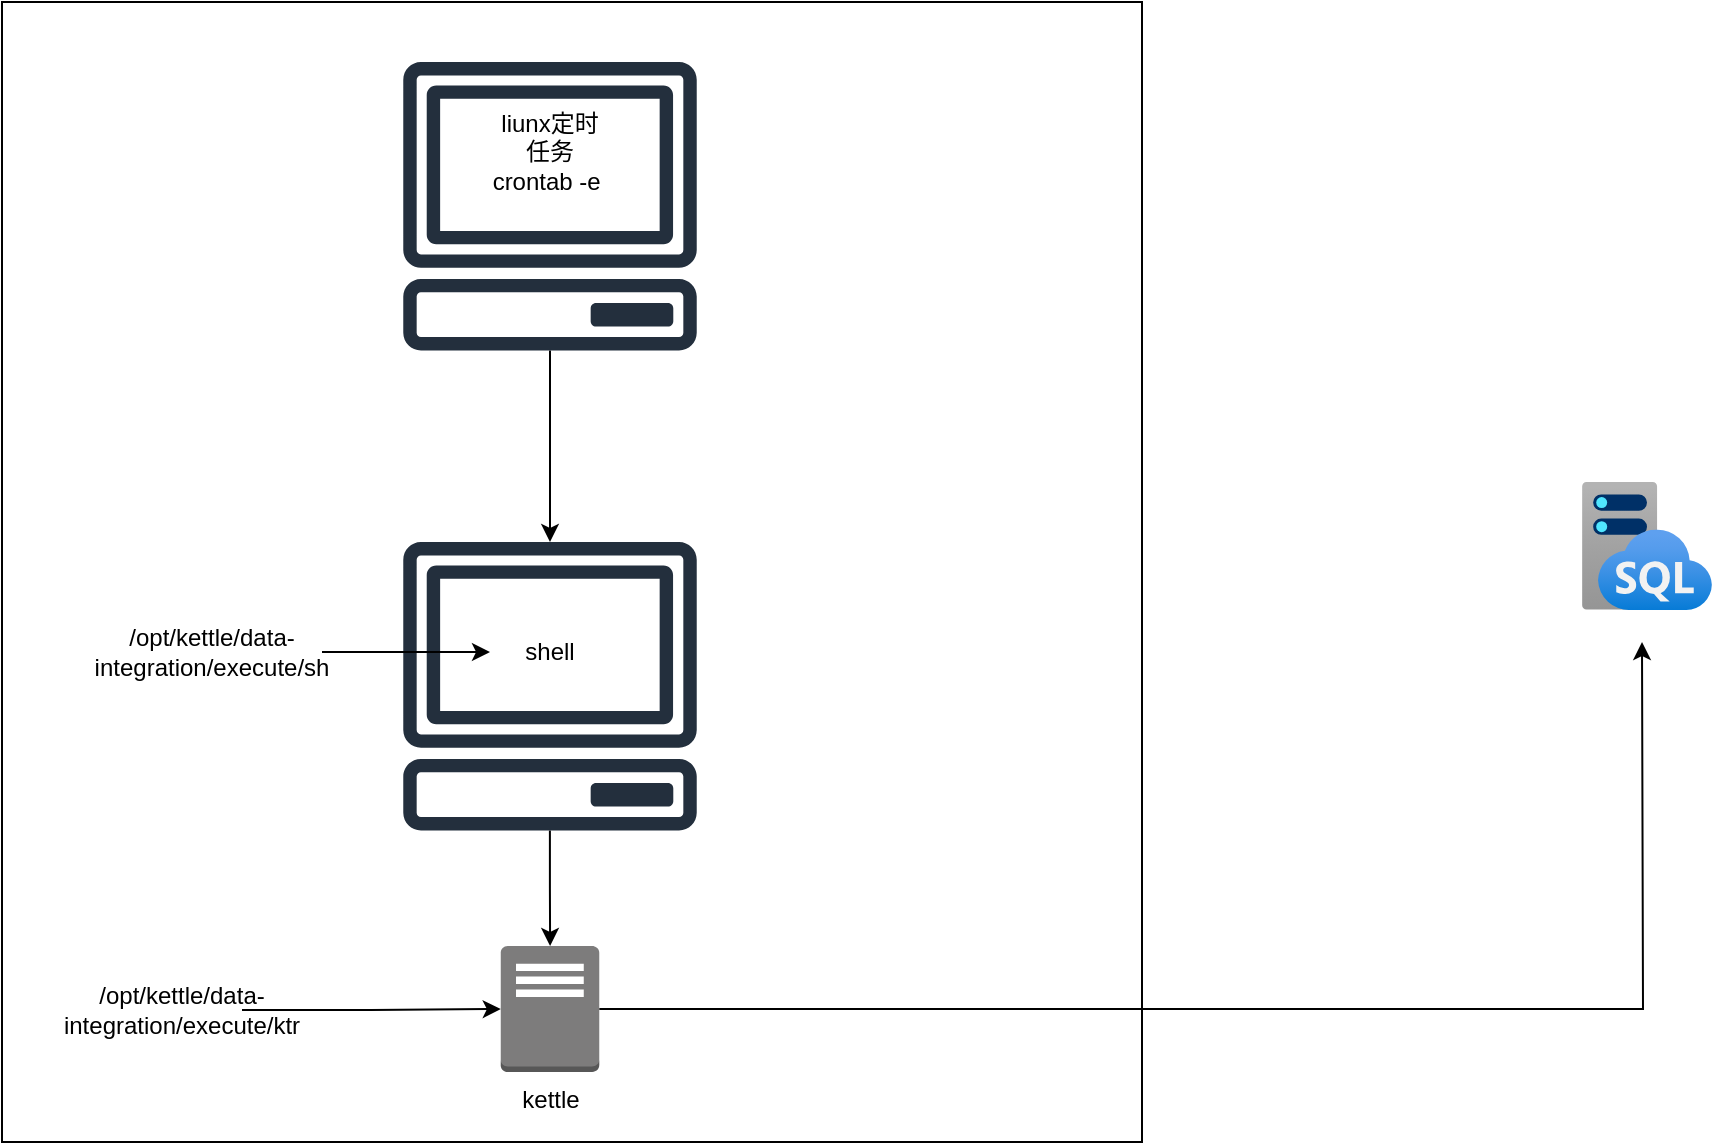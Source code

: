 <mxfile version="21.1.2" type="github">
  <diagram name="第 1 页" id="P2kSCJhp3j97F-krJoTw">
    <mxGraphModel dx="2050" dy="775" grid="1" gridSize="10" guides="1" tooltips="1" connect="1" arrows="1" fold="1" page="1" pageScale="1" pageWidth="827" pageHeight="1169" math="0" shadow="0">
      <root>
        <mxCell id="0" />
        <mxCell id="1" parent="0" />
        <mxCell id="aOFqXtTGOACMF1_w4Dq3-12" value="" style="whiteSpace=wrap;html=1;aspect=fixed;" vertex="1" parent="1">
          <mxGeometry x="-70" y="50" width="570" height="570" as="geometry" />
        </mxCell>
        <mxCell id="aOFqXtTGOACMF1_w4Dq3-2" value="" style="image;aspect=fixed;html=1;points=[];align=center;fontSize=12;image=img/lib/azure2/databases/SQL_Managed_Instance.svg;" vertex="1" parent="1">
          <mxGeometry x="720" y="290" width="65" height="64" as="geometry" />
        </mxCell>
        <mxCell id="aOFqXtTGOACMF1_w4Dq3-9" style="edgeStyle=orthogonalEdgeStyle;rounded=0;orthogonalLoop=1;jettySize=auto;html=1;" edge="1" parent="1" source="aOFqXtTGOACMF1_w4Dq3-4" target="aOFqXtTGOACMF1_w4Dq3-7">
          <mxGeometry relative="1" as="geometry" />
        </mxCell>
        <mxCell id="aOFqXtTGOACMF1_w4Dq3-4" value="" style="sketch=0;outlineConnect=0;fontColor=#232F3E;gradientColor=none;fillColor=#232F3D;strokeColor=none;dashed=0;verticalLabelPosition=bottom;verticalAlign=top;align=center;html=1;fontSize=12;fontStyle=0;aspect=fixed;pointerEvents=1;shape=mxgraph.aws4.client;" vertex="1" parent="1">
          <mxGeometry x="130" y="80" width="148" height="144.21" as="geometry" />
        </mxCell>
        <mxCell id="aOFqXtTGOACMF1_w4Dq3-5" value="liunx定时任务&lt;br&gt;crontab -e&amp;nbsp;" style="text;html=1;strokeColor=none;fillColor=none;align=center;verticalAlign=middle;whiteSpace=wrap;rounded=0;" vertex="1" parent="1">
          <mxGeometry x="174" y="110" width="60" height="30" as="geometry" />
        </mxCell>
        <mxCell id="aOFqXtTGOACMF1_w4Dq3-14" style="edgeStyle=orthogonalEdgeStyle;rounded=0;orthogonalLoop=1;jettySize=auto;html=1;" edge="1" parent="1" source="aOFqXtTGOACMF1_w4Dq3-7" target="aOFqXtTGOACMF1_w4Dq3-10">
          <mxGeometry relative="1" as="geometry" />
        </mxCell>
        <mxCell id="aOFqXtTGOACMF1_w4Dq3-7" value="" style="sketch=0;outlineConnect=0;fontColor=#232F3E;gradientColor=none;fillColor=#232F3D;strokeColor=none;dashed=0;verticalLabelPosition=bottom;verticalAlign=top;align=center;html=1;fontSize=12;fontStyle=0;aspect=fixed;pointerEvents=1;shape=mxgraph.aws4.client;" vertex="1" parent="1">
          <mxGeometry x="130" y="320" width="148" height="144.21" as="geometry" />
        </mxCell>
        <mxCell id="aOFqXtTGOACMF1_w4Dq3-8" value="shell" style="text;html=1;strokeColor=none;fillColor=none;align=center;verticalAlign=middle;whiteSpace=wrap;rounded=0;" vertex="1" parent="1">
          <mxGeometry x="174" y="360" width="60" height="30" as="geometry" />
        </mxCell>
        <mxCell id="aOFqXtTGOACMF1_w4Dq3-15" style="edgeStyle=orthogonalEdgeStyle;rounded=0;orthogonalLoop=1;jettySize=auto;html=1;" edge="1" parent="1" source="aOFqXtTGOACMF1_w4Dq3-10">
          <mxGeometry relative="1" as="geometry">
            <mxPoint x="750" y="370" as="targetPoint" />
          </mxGeometry>
        </mxCell>
        <object label="kettle" id="aOFqXtTGOACMF1_w4Dq3-10">
          <mxCell style="outlineConnect=0;dashed=0;verticalLabelPosition=bottom;verticalAlign=top;align=center;html=1;shape=mxgraph.aws3.traditional_server;fillColor=#7D7C7C;gradientColor=none;" vertex="1" parent="1">
            <mxGeometry x="179.38" y="522" width="49.25" height="63" as="geometry" />
          </mxCell>
        </object>
        <mxCell id="aOFqXtTGOACMF1_w4Dq3-17" value="" style="edgeStyle=orthogonalEdgeStyle;rounded=0;orthogonalLoop=1;jettySize=auto;html=1;" edge="1" parent="1" source="aOFqXtTGOACMF1_w4Dq3-16" target="aOFqXtTGOACMF1_w4Dq3-8">
          <mxGeometry relative="1" as="geometry" />
        </mxCell>
        <mxCell id="aOFqXtTGOACMF1_w4Dq3-16" value="/opt/kettle/data-integration/execute/sh" style="text;html=1;strokeColor=none;fillColor=none;align=center;verticalAlign=middle;whiteSpace=wrap;rounded=0;" vertex="1" parent="1">
          <mxGeometry x="-20" y="345" width="110" height="60" as="geometry" />
        </mxCell>
        <mxCell id="aOFqXtTGOACMF1_w4Dq3-19" style="edgeStyle=orthogonalEdgeStyle;rounded=0;orthogonalLoop=1;jettySize=auto;html=1;" edge="1" parent="1" source="aOFqXtTGOACMF1_w4Dq3-18" target="aOFqXtTGOACMF1_w4Dq3-10">
          <mxGeometry relative="1" as="geometry" />
        </mxCell>
        <mxCell id="aOFqXtTGOACMF1_w4Dq3-18" value="/opt/kettle/data-integration/execute/ktr" style="text;html=1;strokeColor=none;fillColor=none;align=center;verticalAlign=middle;whiteSpace=wrap;rounded=0;" vertex="1" parent="1">
          <mxGeometry x="-10" y="539" width="60" height="30" as="geometry" />
        </mxCell>
      </root>
    </mxGraphModel>
  </diagram>
</mxfile>
